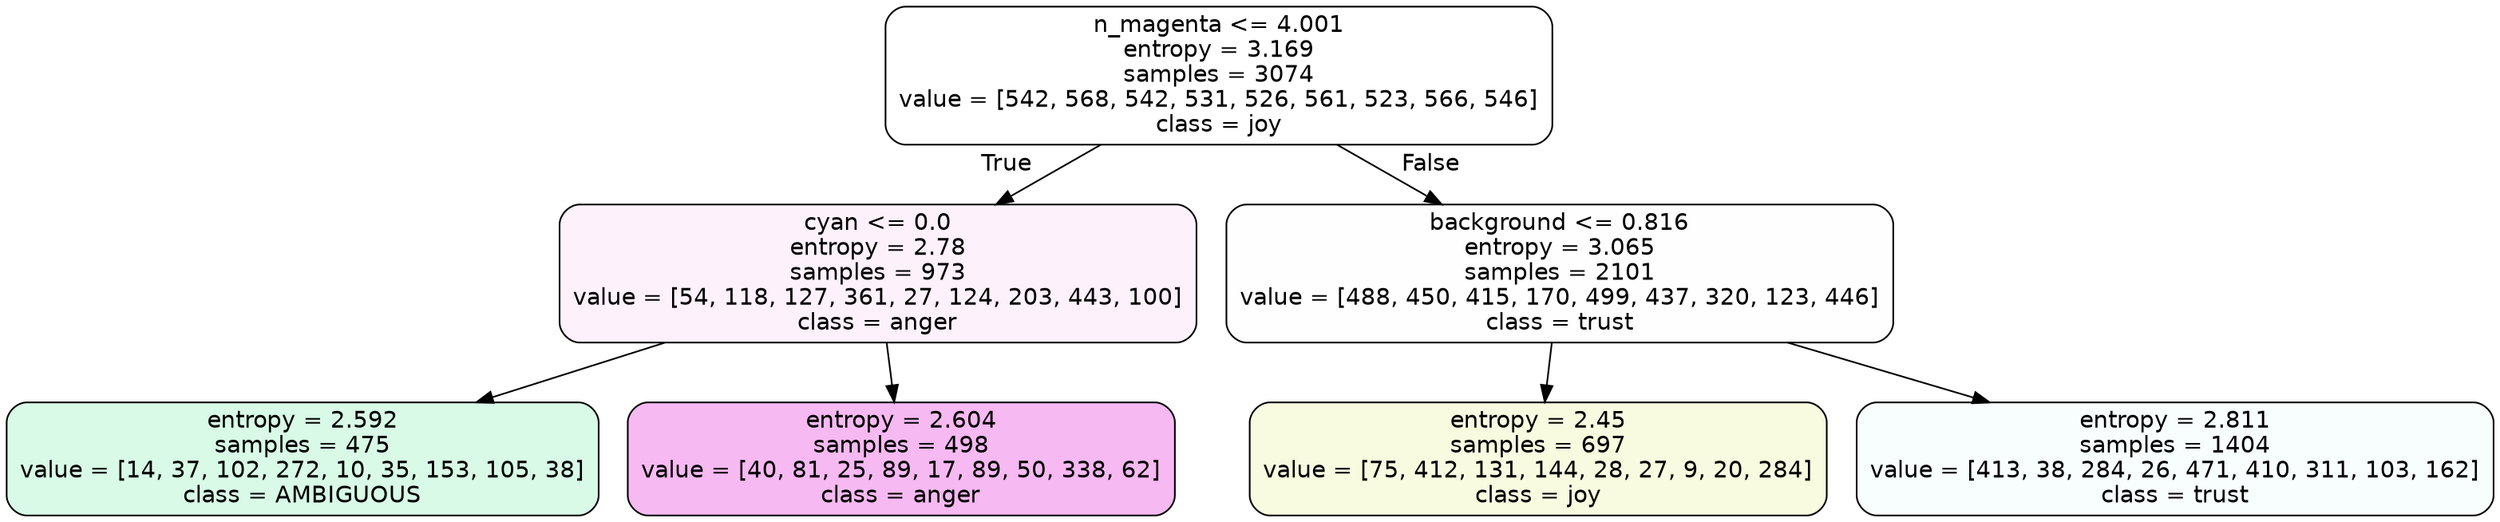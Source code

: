 digraph Tree {
node [shape=box, style="filled, rounded", color="black", fontname=helvetica] ;
edge [fontname=helvetica] ;
0 [label="n_magenta <= 4.001\nentropy = 3.169\nsamples = 3074\nvalue = [542, 568, 542, 531, 526, 561, 523, 566, 546]\nclass = joy", fillcolor="#d7e53900"] ;
1 [label="cyan <= 0.0\nentropy = 2.78\nsamples = 973\nvalue = [54, 118, 127, 361, 27, 124, 203, 443, 100]\nclass = anger", fillcolor="#e539d711"] ;
0 -> 1 [labeldistance=2.5, labelangle=45, headlabel="True"] ;
2 [label="entropy = 2.592\nsamples = 475\nvalue = [14, 37, 102, 272, 10, 35, 153, 105, 38]\nclass = AMBIGUOUS", fillcolor="#39e58132"] ;
1 -> 2 ;
3 [label="entropy = 2.604\nsamples = 498\nvalue = [40, 81, 25, 89, 17, 89, 50, 338, 62]\nclass = anger", fillcolor="#e539d75a"] ;
1 -> 3 ;
4 [label="background <= 0.816\nentropy = 3.065\nsamples = 2101\nvalue = [488, 450, 415, 170, 499, 437, 320, 123, 446]\nclass = trust", fillcolor="#39d7e501"] ;
0 -> 4 [labeldistance=2.5, labelangle=-45, headlabel="False"] ;
5 [label="entropy = 2.45\nsamples = 697\nvalue = [75, 412, 131, 144, 28, 27, 9, 20, 284]\nclass = joy", fillcolor="#d7e53927"] ;
4 -> 5 ;
6 [label="entropy = 2.811\nsamples = 1404\nvalue = [413, 38, 284, 26, 471, 410, 311, 103, 162]\nclass = trust", fillcolor="#39d7e508"] ;
4 -> 6 ;
}